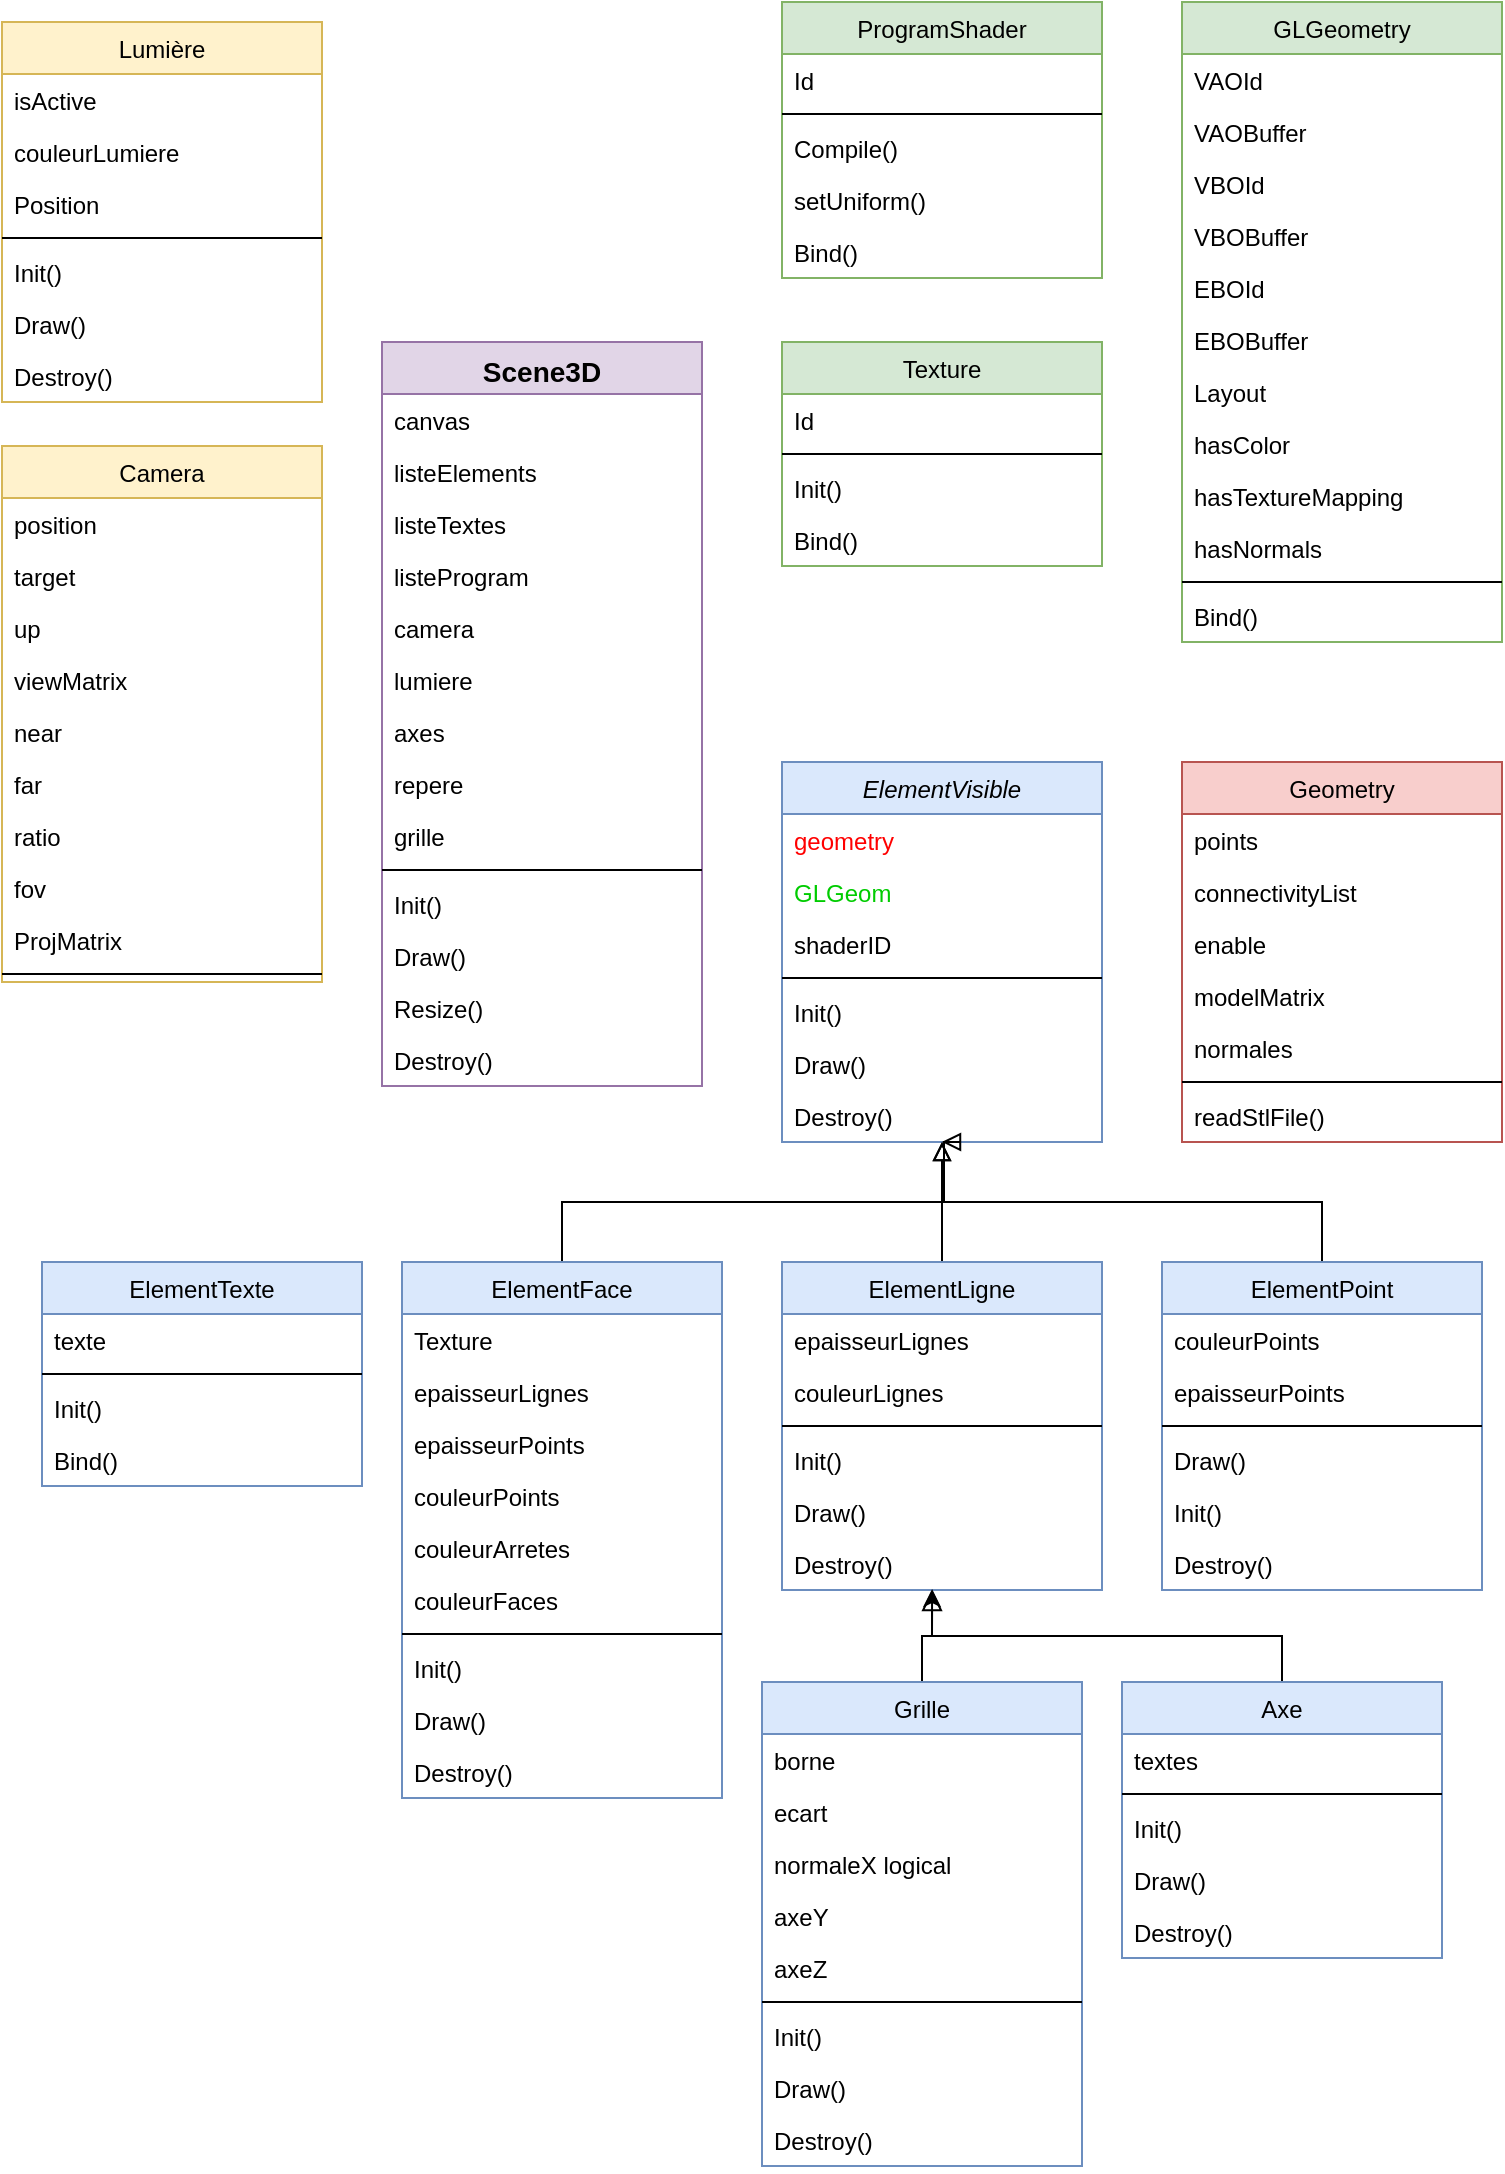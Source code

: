 <mxfile version="21.6.1" type="device">
  <diagram id="C5RBs43oDa-KdzZeNtuy" name="Page-1">
    <mxGraphModel dx="1715" dy="2274" grid="1" gridSize="10" guides="1" tooltips="1" connect="1" arrows="1" fold="1" page="1" pageScale="1" pageWidth="827" pageHeight="1169" math="0" shadow="0">
      <root>
        <mxCell id="WIyWlLk6GJQsqaUBKTNV-0" />
        <mxCell id="WIyWlLk6GJQsqaUBKTNV-1" parent="WIyWlLk6GJQsqaUBKTNV-0" />
        <mxCell id="zkfFHV4jXpPFQw0GAbJ--0" value="Geometry" style="swimlane;fontStyle=0;align=center;verticalAlign=top;childLayout=stackLayout;horizontal=1;startSize=26;horizontalStack=0;resizeParent=1;resizeLast=0;collapsible=1;marginBottom=0;rounded=0;shadow=0;strokeWidth=1;fillColor=#f8cecc;strokeColor=#b85450;" parent="WIyWlLk6GJQsqaUBKTNV-1" vertex="1">
          <mxGeometry x="610" y="-780" width="160" height="190" as="geometry">
            <mxRectangle x="230" y="140" width="160" height="26" as="alternateBounds" />
          </mxGeometry>
        </mxCell>
        <mxCell id="zkfFHV4jXpPFQw0GAbJ--1" value="points" style="text;align=left;verticalAlign=top;spacingLeft=4;spacingRight=4;overflow=hidden;rotatable=0;points=[[0,0.5],[1,0.5]];portConstraint=eastwest;" parent="zkfFHV4jXpPFQw0GAbJ--0" vertex="1">
          <mxGeometry y="26" width="160" height="26" as="geometry" />
        </mxCell>
        <mxCell id="zkfFHV4jXpPFQw0GAbJ--2" value="connectivityList" style="text;align=left;verticalAlign=top;spacingLeft=4;spacingRight=4;overflow=hidden;rotatable=0;points=[[0,0.5],[1,0.5]];portConstraint=eastwest;rounded=0;shadow=0;html=0;" parent="zkfFHV4jXpPFQw0GAbJ--0" vertex="1">
          <mxGeometry y="52" width="160" height="26" as="geometry" />
        </mxCell>
        <mxCell id="dEg0exaGJQQiplqc7_1N-16" value="enable" style="text;align=left;verticalAlign=top;spacingLeft=4;spacingRight=4;overflow=hidden;rotatable=0;points=[[0,0.5],[1,0.5]];portConstraint=eastwest;rounded=0;shadow=0;html=0;" parent="zkfFHV4jXpPFQw0GAbJ--0" vertex="1">
          <mxGeometry y="78" width="160" height="26" as="geometry" />
        </mxCell>
        <mxCell id="dEg0exaGJQQiplqc7_1N-0" value="modelMatrix" style="text;align=left;verticalAlign=top;spacingLeft=4;spacingRight=4;overflow=hidden;rotatable=0;points=[[0,0.5],[1,0.5]];portConstraint=eastwest;rounded=0;shadow=0;html=0;" parent="zkfFHV4jXpPFQw0GAbJ--0" vertex="1">
          <mxGeometry y="104" width="160" height="26" as="geometry" />
        </mxCell>
        <mxCell id="dEg0exaGJQQiplqc7_1N-33" value="normales" style="text;align=left;verticalAlign=top;spacingLeft=4;spacingRight=4;overflow=hidden;rotatable=0;points=[[0,0.5],[1,0.5]];portConstraint=eastwest;rounded=0;shadow=0;html=0;" parent="zkfFHV4jXpPFQw0GAbJ--0" vertex="1">
          <mxGeometry y="130" width="160" height="26" as="geometry" />
        </mxCell>
        <mxCell id="zkfFHV4jXpPFQw0GAbJ--4" value="" style="line;html=1;strokeWidth=1;align=left;verticalAlign=middle;spacingTop=-1;spacingLeft=3;spacingRight=3;rotatable=0;labelPosition=right;points=[];portConstraint=eastwest;" parent="zkfFHV4jXpPFQw0GAbJ--0" vertex="1">
          <mxGeometry y="156" width="160" height="8" as="geometry" />
        </mxCell>
        <mxCell id="dEg0exaGJQQiplqc7_1N-32" value="readStlFile()" style="text;align=left;verticalAlign=top;spacingLeft=4;spacingRight=4;overflow=hidden;rotatable=0;points=[[0,0.5],[1,0.5]];portConstraint=eastwest;rounded=0;shadow=0;html=0;" parent="zkfFHV4jXpPFQw0GAbJ--0" vertex="1">
          <mxGeometry y="164" width="160" height="26" as="geometry" />
        </mxCell>
        <mxCell id="zkfFHV4jXpPFQw0GAbJ--17" value="GLGeometry" style="swimlane;fontStyle=0;align=center;verticalAlign=top;childLayout=stackLayout;horizontal=1;startSize=26;horizontalStack=0;resizeParent=1;resizeLast=0;collapsible=1;marginBottom=0;rounded=0;shadow=0;strokeWidth=1;fillColor=#d5e8d4;strokeColor=#82b366;" parent="WIyWlLk6GJQsqaUBKTNV-1" vertex="1">
          <mxGeometry x="610" y="-1160" width="160" height="320" as="geometry">
            <mxRectangle x="550" y="140" width="160" height="26" as="alternateBounds" />
          </mxGeometry>
        </mxCell>
        <mxCell id="zkfFHV4jXpPFQw0GAbJ--18" value="VAOId" style="text;align=left;verticalAlign=top;spacingLeft=4;spacingRight=4;overflow=hidden;rotatable=0;points=[[0,0.5],[1,0.5]];portConstraint=eastwest;" parent="zkfFHV4jXpPFQw0GAbJ--17" vertex="1">
          <mxGeometry y="26" width="160" height="26" as="geometry" />
        </mxCell>
        <mxCell id="zkfFHV4jXpPFQw0GAbJ--19" value="VAOBuffer" style="text;align=left;verticalAlign=top;spacingLeft=4;spacingRight=4;overflow=hidden;rotatable=0;points=[[0,0.5],[1,0.5]];portConstraint=eastwest;rounded=0;shadow=0;html=0;" parent="zkfFHV4jXpPFQw0GAbJ--17" vertex="1">
          <mxGeometry y="52" width="160" height="26" as="geometry" />
        </mxCell>
        <mxCell id="zkfFHV4jXpPFQw0GAbJ--20" value="VBOId" style="text;align=left;verticalAlign=top;spacingLeft=4;spacingRight=4;overflow=hidden;rotatable=0;points=[[0,0.5],[1,0.5]];portConstraint=eastwest;rounded=0;shadow=0;html=0;" parent="zkfFHV4jXpPFQw0GAbJ--17" vertex="1">
          <mxGeometry y="78" width="160" height="26" as="geometry" />
        </mxCell>
        <mxCell id="zkfFHV4jXpPFQw0GAbJ--21" value="VBOBuffer" style="text;align=left;verticalAlign=top;spacingLeft=4;spacingRight=4;overflow=hidden;rotatable=0;points=[[0,0.5],[1,0.5]];portConstraint=eastwest;rounded=0;shadow=0;html=0;" parent="zkfFHV4jXpPFQw0GAbJ--17" vertex="1">
          <mxGeometry y="104" width="160" height="26" as="geometry" />
        </mxCell>
        <mxCell id="zkfFHV4jXpPFQw0GAbJ--22" value="EBOId" style="text;align=left;verticalAlign=top;spacingLeft=4;spacingRight=4;overflow=hidden;rotatable=0;points=[[0,0.5],[1,0.5]];portConstraint=eastwest;rounded=0;shadow=0;html=0;" parent="zkfFHV4jXpPFQw0GAbJ--17" vertex="1">
          <mxGeometry y="130" width="160" height="26" as="geometry" />
        </mxCell>
        <mxCell id="zkfFHV4jXpPFQw0GAbJ--24" value="EBOBuffer" style="text;align=left;verticalAlign=top;spacingLeft=4;spacingRight=4;overflow=hidden;rotatable=0;points=[[0,0.5],[1,0.5]];portConstraint=eastwest;" parent="zkfFHV4jXpPFQw0GAbJ--17" vertex="1">
          <mxGeometry y="156" width="160" height="26" as="geometry" />
        </mxCell>
        <mxCell id="zkfFHV4jXpPFQw0GAbJ--25" value="Layout" style="text;align=left;verticalAlign=top;spacingLeft=4;spacingRight=4;overflow=hidden;rotatable=0;points=[[0,0.5],[1,0.5]];portConstraint=eastwest;" parent="zkfFHV4jXpPFQw0GAbJ--17" vertex="1">
          <mxGeometry y="182" width="160" height="26" as="geometry" />
        </mxCell>
        <mxCell id="duwLx8y1D6YctD_Wj4Sk-0" value="hasColor" style="text;align=left;verticalAlign=top;spacingLeft=4;spacingRight=4;overflow=hidden;rotatable=0;points=[[0,0.5],[1,0.5]];portConstraint=eastwest;" parent="zkfFHV4jXpPFQw0GAbJ--17" vertex="1">
          <mxGeometry y="208" width="160" height="26" as="geometry" />
        </mxCell>
        <mxCell id="duwLx8y1D6YctD_Wj4Sk-1" value="hasTextureMapping" style="text;align=left;verticalAlign=top;spacingLeft=4;spacingRight=4;overflow=hidden;rotatable=0;points=[[0,0.5],[1,0.5]];portConstraint=eastwest;" parent="zkfFHV4jXpPFQw0GAbJ--17" vertex="1">
          <mxGeometry y="234" width="160" height="26" as="geometry" />
        </mxCell>
        <mxCell id="duwLx8y1D6YctD_Wj4Sk-2" value="hasNormals" style="text;align=left;verticalAlign=top;spacingLeft=4;spacingRight=4;overflow=hidden;rotatable=0;points=[[0,0.5],[1,0.5]];portConstraint=eastwest;" parent="zkfFHV4jXpPFQw0GAbJ--17" vertex="1">
          <mxGeometry y="260" width="160" height="26" as="geometry" />
        </mxCell>
        <mxCell id="zkfFHV4jXpPFQw0GAbJ--23" value="" style="line;html=1;strokeWidth=1;align=left;verticalAlign=middle;spacingTop=-1;spacingLeft=3;spacingRight=3;rotatable=0;labelPosition=right;points=[];portConstraint=eastwest;" parent="zkfFHV4jXpPFQw0GAbJ--17" vertex="1">
          <mxGeometry y="286" width="160" height="8" as="geometry" />
        </mxCell>
        <mxCell id="WBJu4701Htc0vBQhbfCl-131" value="Bind()" style="text;align=left;verticalAlign=top;spacingLeft=4;spacingRight=4;overflow=hidden;rotatable=0;points=[[0,0.5],[1,0.5]];portConstraint=eastwest;rounded=0;shadow=0;html=0;" parent="zkfFHV4jXpPFQw0GAbJ--17" vertex="1">
          <mxGeometry y="294" width="160" height="26" as="geometry" />
        </mxCell>
        <mxCell id="WBJu4701Htc0vBQhbfCl-14" value="Scene3D" style="swimlane;fontStyle=1;align=center;verticalAlign=top;childLayout=stackLayout;horizontal=1;startSize=26;horizontalStack=0;resizeParent=1;resizeLast=0;collapsible=1;marginBottom=0;rounded=0;shadow=0;strokeWidth=1;fillColor=#e1d5e7;strokeColor=#9673a6;fontSize=14;" parent="WIyWlLk6GJQsqaUBKTNV-1" vertex="1">
          <mxGeometry x="210" y="-990" width="160" height="372" as="geometry">
            <mxRectangle x="230" y="140" width="160" height="26" as="alternateBounds" />
          </mxGeometry>
        </mxCell>
        <mxCell id="WBJu4701Htc0vBQhbfCl-15" value="canvas" style="text;align=left;verticalAlign=top;spacingLeft=4;spacingRight=4;overflow=hidden;rotatable=0;points=[[0,0.5],[1,0.5]];portConstraint=eastwest;" parent="WBJu4701Htc0vBQhbfCl-14" vertex="1">
          <mxGeometry y="26" width="160" height="26" as="geometry" />
        </mxCell>
        <mxCell id="WBJu4701Htc0vBQhbfCl-16" value="listeElements" style="text;align=left;verticalAlign=top;spacingLeft=4;spacingRight=4;overflow=hidden;rotatable=0;points=[[0,0.5],[1,0.5]];portConstraint=eastwest;rounded=0;shadow=0;html=0;" parent="WBJu4701Htc0vBQhbfCl-14" vertex="1">
          <mxGeometry y="52" width="160" height="26" as="geometry" />
        </mxCell>
        <mxCell id="duwLx8y1D6YctD_Wj4Sk-27" value="listeTextes" style="text;align=left;verticalAlign=top;spacingLeft=4;spacingRight=4;overflow=hidden;rotatable=0;points=[[0,0.5],[1,0.5]];portConstraint=eastwest;rounded=0;shadow=0;html=0;" parent="WBJu4701Htc0vBQhbfCl-14" vertex="1">
          <mxGeometry y="78" width="160" height="26" as="geometry" />
        </mxCell>
        <mxCell id="WBJu4701Htc0vBQhbfCl-118" value="listeProgram" style="text;align=left;verticalAlign=top;spacingLeft=4;spacingRight=4;overflow=hidden;rotatable=0;points=[[0,0.5],[1,0.5]];portConstraint=eastwest;rounded=0;shadow=0;html=0;" parent="WBJu4701Htc0vBQhbfCl-14" vertex="1">
          <mxGeometry y="104" width="160" height="26" as="geometry" />
        </mxCell>
        <mxCell id="WBJu4701Htc0vBQhbfCl-113" value="camera" style="text;align=left;verticalAlign=top;spacingLeft=4;spacingRight=4;overflow=hidden;rotatable=0;points=[[0,0.5],[1,0.5]];portConstraint=eastwest;rounded=0;shadow=0;html=0;" parent="WBJu4701Htc0vBQhbfCl-14" vertex="1">
          <mxGeometry y="130" width="160" height="26" as="geometry" />
        </mxCell>
        <mxCell id="WBJu4701Htc0vBQhbfCl-112" value="lumiere" style="text;align=left;verticalAlign=top;spacingLeft=4;spacingRight=4;overflow=hidden;rotatable=0;points=[[0,0.5],[1,0.5]];portConstraint=eastwest;rounded=0;shadow=0;html=0;" parent="WBJu4701Htc0vBQhbfCl-14" vertex="1">
          <mxGeometry y="156" width="160" height="26" as="geometry" />
        </mxCell>
        <mxCell id="WBJu4701Htc0vBQhbfCl-114" value="axes" style="text;align=left;verticalAlign=top;spacingLeft=4;spacingRight=4;overflow=hidden;rotatable=0;points=[[0,0.5],[1,0.5]];portConstraint=eastwest;rounded=0;shadow=0;html=0;" parent="WBJu4701Htc0vBQhbfCl-14" vertex="1">
          <mxGeometry y="182" width="160" height="26" as="geometry" />
        </mxCell>
        <mxCell id="WBJu4701Htc0vBQhbfCl-115" value="repere" style="text;align=left;verticalAlign=top;spacingLeft=4;spacingRight=4;overflow=hidden;rotatable=0;points=[[0,0.5],[1,0.5]];portConstraint=eastwest;rounded=0;shadow=0;html=0;" parent="WBJu4701Htc0vBQhbfCl-14" vertex="1">
          <mxGeometry y="208" width="160" height="26" as="geometry" />
        </mxCell>
        <mxCell id="WBJu4701Htc0vBQhbfCl-116" value="grille" style="text;align=left;verticalAlign=top;spacingLeft=4;spacingRight=4;overflow=hidden;rotatable=0;points=[[0,0.5],[1,0.5]];portConstraint=eastwest;rounded=0;shadow=0;html=0;" parent="WBJu4701Htc0vBQhbfCl-14" vertex="1">
          <mxGeometry y="234" width="160" height="26" as="geometry" />
        </mxCell>
        <mxCell id="duwLx8y1D6YctD_Wj4Sk-28" value="" style="line;html=1;strokeWidth=1;align=left;verticalAlign=middle;spacingTop=-1;spacingLeft=3;spacingRight=3;rotatable=0;labelPosition=right;points=[];portConstraint=eastwest;" parent="WBJu4701Htc0vBQhbfCl-14" vertex="1">
          <mxGeometry y="260" width="160" height="8" as="geometry" />
        </mxCell>
        <mxCell id="duwLx8y1D6YctD_Wj4Sk-29" value="Init()" style="text;align=left;verticalAlign=top;spacingLeft=4;spacingRight=4;overflow=hidden;rotatable=0;points=[[0,0.5],[1,0.5]];portConstraint=eastwest;rounded=0;shadow=0;html=0;" parent="WBJu4701Htc0vBQhbfCl-14" vertex="1">
          <mxGeometry y="268" width="160" height="26" as="geometry" />
        </mxCell>
        <mxCell id="duwLx8y1D6YctD_Wj4Sk-30" value="Draw()" style="text;align=left;verticalAlign=top;spacingLeft=4;spacingRight=4;overflow=hidden;rotatable=0;points=[[0,0.5],[1,0.5]];portConstraint=eastwest;rounded=0;shadow=0;html=0;" parent="WBJu4701Htc0vBQhbfCl-14" vertex="1">
          <mxGeometry y="294" width="160" height="26" as="geometry" />
        </mxCell>
        <mxCell id="hJFqPVswEt3TXw5oEw_Q-12" value="Resize()" style="text;align=left;verticalAlign=top;spacingLeft=4;spacingRight=4;overflow=hidden;rotatable=0;points=[[0,0.5],[1,0.5]];portConstraint=eastwest;rounded=0;shadow=0;html=0;" parent="WBJu4701Htc0vBQhbfCl-14" vertex="1">
          <mxGeometry y="320" width="160" height="26" as="geometry" />
        </mxCell>
        <mxCell id="duwLx8y1D6YctD_Wj4Sk-31" value="Destroy()" style="text;align=left;verticalAlign=top;spacingLeft=4;spacingRight=4;overflow=hidden;rotatable=0;points=[[0,0.5],[1,0.5]];portConstraint=eastwest;rounded=0;shadow=0;html=0;" parent="WBJu4701Htc0vBQhbfCl-14" vertex="1">
          <mxGeometry y="346" width="160" height="26" as="geometry" />
        </mxCell>
        <mxCell id="WBJu4701Htc0vBQhbfCl-32" value="ElementVisible" style="swimlane;fontStyle=2;align=center;verticalAlign=top;childLayout=stackLayout;horizontal=1;startSize=26;horizontalStack=0;resizeParent=1;resizeLast=0;collapsible=1;marginBottom=0;rounded=0;shadow=0;strokeWidth=1;fillColor=#dae8fc;strokeColor=#6c8ebf;" parent="WIyWlLk6GJQsqaUBKTNV-1" vertex="1">
          <mxGeometry x="410" y="-780" width="160" height="190" as="geometry">
            <mxRectangle x="550" y="140" width="160" height="26" as="alternateBounds" />
          </mxGeometry>
        </mxCell>
        <mxCell id="dEg0exaGJQQiplqc7_1N-15" value="geometry" style="text;align=left;verticalAlign=top;spacingLeft=4;spacingRight=4;overflow=hidden;rotatable=0;points=[[0,0.5],[1,0.5]];portConstraint=eastwest;rounded=0;shadow=0;html=0;fontColor=#FF0000;" parent="WBJu4701Htc0vBQhbfCl-32" vertex="1">
          <mxGeometry y="26" width="160" height="26" as="geometry" />
        </mxCell>
        <mxCell id="WBJu4701Htc0vBQhbfCl-18" value="GLGeom" style="text;align=left;verticalAlign=top;spacingLeft=4;spacingRight=4;overflow=hidden;rotatable=0;points=[[0,0.5],[1,0.5]];portConstraint=eastwest;rounded=0;shadow=0;html=0;fontColor=#00CC00;" parent="WBJu4701Htc0vBQhbfCl-32" vertex="1">
          <mxGeometry y="52" width="160" height="26" as="geometry" />
        </mxCell>
        <mxCell id="WBJu4701Htc0vBQhbfCl-25" value="shaderID" style="text;align=left;verticalAlign=top;spacingLeft=4;spacingRight=4;overflow=hidden;rotatable=0;points=[[0,0.5],[1,0.5]];portConstraint=eastwest;rounded=0;shadow=0;html=0;" parent="WBJu4701Htc0vBQhbfCl-32" vertex="1">
          <mxGeometry y="78" width="160" height="26" as="geometry" />
        </mxCell>
        <mxCell id="WBJu4701Htc0vBQhbfCl-33" value="" style="line;html=1;strokeWidth=1;align=left;verticalAlign=middle;spacingTop=-1;spacingLeft=3;spacingRight=3;rotatable=0;labelPosition=right;points=[];portConstraint=eastwest;" parent="WBJu4701Htc0vBQhbfCl-32" vertex="1">
          <mxGeometry y="104" width="160" height="8" as="geometry" />
        </mxCell>
        <mxCell id="WBJu4701Htc0vBQhbfCl-37" value="Init()" style="text;align=left;verticalAlign=top;spacingLeft=4;spacingRight=4;overflow=hidden;rotatable=0;points=[[0,0.5],[1,0.5]];portConstraint=eastwest;rounded=0;shadow=0;html=0;" parent="WBJu4701Htc0vBQhbfCl-32" vertex="1">
          <mxGeometry y="112" width="160" height="26" as="geometry" />
        </mxCell>
        <mxCell id="WBJu4701Htc0vBQhbfCl-36" value="Draw()" style="text;align=left;verticalAlign=top;spacingLeft=4;spacingRight=4;overflow=hidden;rotatable=0;points=[[0,0.5],[1,0.5]];portConstraint=eastwest;rounded=0;shadow=0;html=0;" parent="WBJu4701Htc0vBQhbfCl-32" vertex="1">
          <mxGeometry y="138" width="160" height="26" as="geometry" />
        </mxCell>
        <mxCell id="WBJu4701Htc0vBQhbfCl-35" value="Destroy()" style="text;align=left;verticalAlign=top;spacingLeft=4;spacingRight=4;overflow=hidden;rotatable=0;points=[[0,0.5],[1,0.5]];portConstraint=eastwest;rounded=0;shadow=0;html=0;" parent="WBJu4701Htc0vBQhbfCl-32" vertex="1">
          <mxGeometry y="164" width="160" height="26" as="geometry" />
        </mxCell>
        <mxCell id="WBJu4701Htc0vBQhbfCl-38" value="Lumière" style="swimlane;fontStyle=0;align=center;verticalAlign=top;childLayout=stackLayout;horizontal=1;startSize=26;horizontalStack=0;resizeParent=1;resizeLast=0;collapsible=1;marginBottom=0;rounded=0;shadow=0;strokeWidth=1;fillColor=#fff2cc;strokeColor=#d6b656;" parent="WIyWlLk6GJQsqaUBKTNV-1" vertex="1">
          <mxGeometry x="20" y="-1150" width="160" height="190" as="geometry">
            <mxRectangle x="550" y="140" width="160" height="26" as="alternateBounds" />
          </mxGeometry>
        </mxCell>
        <mxCell id="hJFqPVswEt3TXw5oEw_Q-15" value="isActive" style="text;align=left;verticalAlign=top;spacingLeft=4;spacingRight=4;overflow=hidden;rotatable=0;points=[[0,0.5],[1,0.5]];portConstraint=eastwest;rounded=0;shadow=0;html=0;" parent="WBJu4701Htc0vBQhbfCl-38" vertex="1">
          <mxGeometry y="26" width="160" height="26" as="geometry" />
        </mxCell>
        <mxCell id="WBJu4701Htc0vBQhbfCl-39" value="couleurLumiere" style="text;align=left;verticalAlign=top;spacingLeft=4;spacingRight=4;overflow=hidden;rotatable=0;points=[[0,0.5],[1,0.5]];portConstraint=eastwest;rounded=0;shadow=0;html=0;" parent="WBJu4701Htc0vBQhbfCl-38" vertex="1">
          <mxGeometry y="52" width="160" height="26" as="geometry" />
        </mxCell>
        <mxCell id="duwLx8y1D6YctD_Wj4Sk-15" value="Position" style="text;align=left;verticalAlign=top;spacingLeft=4;spacingRight=4;overflow=hidden;rotatable=0;points=[[0,0.5],[1,0.5]];portConstraint=eastwest;rounded=0;shadow=0;html=0;" parent="WBJu4701Htc0vBQhbfCl-38" vertex="1">
          <mxGeometry y="78" width="160" height="26" as="geometry" />
        </mxCell>
        <mxCell id="WBJu4701Htc0vBQhbfCl-49" value="" style="line;html=1;strokeWidth=1;align=left;verticalAlign=middle;spacingTop=-1;spacingLeft=3;spacingRight=3;rotatable=0;labelPosition=right;points=[];portConstraint=eastwest;" parent="WBJu4701Htc0vBQhbfCl-38" vertex="1">
          <mxGeometry y="104" width="160" height="8" as="geometry" />
        </mxCell>
        <mxCell id="WBJu4701Htc0vBQhbfCl-50" value="Init()" style="text;align=left;verticalAlign=top;spacingLeft=4;spacingRight=4;overflow=hidden;rotatable=0;points=[[0,0.5],[1,0.5]];portConstraint=eastwest;rounded=0;shadow=0;html=0;" parent="WBJu4701Htc0vBQhbfCl-38" vertex="1">
          <mxGeometry y="112" width="160" height="26" as="geometry" />
        </mxCell>
        <mxCell id="WBJu4701Htc0vBQhbfCl-51" value="Draw()" style="text;align=left;verticalAlign=top;spacingLeft=4;spacingRight=4;overflow=hidden;rotatable=0;points=[[0,0.5],[1,0.5]];portConstraint=eastwest;rounded=0;shadow=0;html=0;" parent="WBJu4701Htc0vBQhbfCl-38" vertex="1">
          <mxGeometry y="138" width="160" height="26" as="geometry" />
        </mxCell>
        <mxCell id="WBJu4701Htc0vBQhbfCl-52" value="Destroy()" style="text;align=left;verticalAlign=top;spacingLeft=4;spacingRight=4;overflow=hidden;rotatable=0;points=[[0,0.5],[1,0.5]];portConstraint=eastwest;rounded=0;shadow=0;html=0;" parent="WBJu4701Htc0vBQhbfCl-38" vertex="1">
          <mxGeometry y="164" width="160" height="26" as="geometry" />
        </mxCell>
        <mxCell id="duwLx8y1D6YctD_Wj4Sk-33" style="edgeStyle=orthogonalEdgeStyle;rounded=0;orthogonalLoop=1;jettySize=auto;html=1;entryX=0.469;entryY=1;entryDx=0;entryDy=0;entryPerimeter=0;endArrow=block;endFill=0;endSize=8;" parent="WIyWlLk6GJQsqaUBKTNV-1" source="WBJu4701Htc0vBQhbfCl-68" target="duwLx8y1D6YctD_Wj4Sk-10" edge="1">
          <mxGeometry relative="1" as="geometry">
            <mxPoint x="490" y="-350" as="targetPoint" />
          </mxGeometry>
        </mxCell>
        <mxCell id="WBJu4701Htc0vBQhbfCl-68" value="Grille" style="swimlane;fontStyle=0;align=center;verticalAlign=top;childLayout=stackLayout;horizontal=1;startSize=26;horizontalStack=0;resizeParent=1;resizeLast=0;collapsible=1;marginBottom=0;rounded=0;shadow=0;strokeWidth=1;fillColor=#dae8fc;strokeColor=#6c8ebf;" parent="WIyWlLk6GJQsqaUBKTNV-1" vertex="1">
          <mxGeometry x="400" y="-320" width="160" height="242" as="geometry">
            <mxRectangle x="550" y="140" width="160" height="26" as="alternateBounds" />
          </mxGeometry>
        </mxCell>
        <mxCell id="WBJu4701Htc0vBQhbfCl-82" value="borne" style="text;align=left;verticalAlign=top;spacingLeft=4;spacingRight=4;overflow=hidden;rotatable=0;points=[[0,0.5],[1,0.5]];portConstraint=eastwest;rounded=0;shadow=0;html=0;" parent="WBJu4701Htc0vBQhbfCl-68" vertex="1">
          <mxGeometry y="26" width="160" height="26" as="geometry" />
        </mxCell>
        <mxCell id="WBJu4701Htc0vBQhbfCl-83" value="ecart" style="text;align=left;verticalAlign=top;spacingLeft=4;spacingRight=4;overflow=hidden;rotatable=0;points=[[0,0.5],[1,0.5]];portConstraint=eastwest;rounded=0;shadow=0;html=0;" parent="WBJu4701Htc0vBQhbfCl-68" vertex="1">
          <mxGeometry y="52" width="160" height="26" as="geometry" />
        </mxCell>
        <mxCell id="WBJu4701Htc0vBQhbfCl-85" value="normaleX logical" style="text;align=left;verticalAlign=top;spacingLeft=4;spacingRight=4;overflow=hidden;rotatable=0;points=[[0,0.5],[1,0.5]];portConstraint=eastwest;rounded=0;shadow=0;html=0;" parent="WBJu4701Htc0vBQhbfCl-68" vertex="1">
          <mxGeometry y="78" width="160" height="26" as="geometry" />
        </mxCell>
        <mxCell id="WBJu4701Htc0vBQhbfCl-86" value="axeY" style="text;align=left;verticalAlign=top;spacingLeft=4;spacingRight=4;overflow=hidden;rotatable=0;points=[[0,0.5],[1,0.5]];portConstraint=eastwest;rounded=0;shadow=0;html=0;" parent="WBJu4701Htc0vBQhbfCl-68" vertex="1">
          <mxGeometry y="104" width="160" height="26" as="geometry" />
        </mxCell>
        <mxCell id="WBJu4701Htc0vBQhbfCl-84" value="axeZ" style="text;align=left;verticalAlign=top;spacingLeft=4;spacingRight=4;overflow=hidden;rotatable=0;points=[[0,0.5],[1,0.5]];portConstraint=eastwest;rounded=0;shadow=0;html=0;" parent="WBJu4701Htc0vBQhbfCl-68" vertex="1">
          <mxGeometry y="130" width="160" height="26" as="geometry" />
        </mxCell>
        <mxCell id="WBJu4701Htc0vBQhbfCl-78" value="" style="line;html=1;strokeWidth=1;align=left;verticalAlign=middle;spacingTop=-1;spacingLeft=3;spacingRight=3;rotatable=0;labelPosition=right;points=[];portConstraint=eastwest;" parent="WBJu4701Htc0vBQhbfCl-68" vertex="1">
          <mxGeometry y="156" width="160" height="8" as="geometry" />
        </mxCell>
        <mxCell id="WBJu4701Htc0vBQhbfCl-79" value="Init()" style="text;align=left;verticalAlign=top;spacingLeft=4;spacingRight=4;overflow=hidden;rotatable=0;points=[[0,0.5],[1,0.5]];portConstraint=eastwest;rounded=0;shadow=0;html=0;" parent="WBJu4701Htc0vBQhbfCl-68" vertex="1">
          <mxGeometry y="164" width="160" height="26" as="geometry" />
        </mxCell>
        <mxCell id="WBJu4701Htc0vBQhbfCl-80" value="Draw()" style="text;align=left;verticalAlign=top;spacingLeft=4;spacingRight=4;overflow=hidden;rotatable=0;points=[[0,0.5],[1,0.5]];portConstraint=eastwest;rounded=0;shadow=0;html=0;" parent="WBJu4701Htc0vBQhbfCl-68" vertex="1">
          <mxGeometry y="190" width="160" height="26" as="geometry" />
        </mxCell>
        <mxCell id="WBJu4701Htc0vBQhbfCl-81" value="Destroy()" style="text;align=left;verticalAlign=top;spacingLeft=4;spacingRight=4;overflow=hidden;rotatable=0;points=[[0,0.5],[1,0.5]];portConstraint=eastwest;rounded=0;shadow=0;html=0;" parent="WBJu4701Htc0vBQhbfCl-68" vertex="1">
          <mxGeometry y="216" width="160" height="26" as="geometry" />
        </mxCell>
        <mxCell id="WBJu4701Htc0vBQhbfCl-101" value="Camera" style="swimlane;fontStyle=0;align=center;verticalAlign=top;childLayout=stackLayout;horizontal=1;startSize=26;horizontalStack=0;resizeParent=1;resizeLast=0;collapsible=1;marginBottom=0;rounded=0;shadow=0;strokeWidth=1;fillColor=#fff2cc;strokeColor=#d6b656;" parent="WIyWlLk6GJQsqaUBKTNV-1" vertex="1">
          <mxGeometry x="20" y="-938" width="160" height="268" as="geometry">
            <mxRectangle x="230" y="140" width="160" height="26" as="alternateBounds" />
          </mxGeometry>
        </mxCell>
        <mxCell id="WBJu4701Htc0vBQhbfCl-102" value="position" style="text;align=left;verticalAlign=top;spacingLeft=4;spacingRight=4;overflow=hidden;rotatable=0;points=[[0,0.5],[1,0.5]];portConstraint=eastwest;" parent="WBJu4701Htc0vBQhbfCl-101" vertex="1">
          <mxGeometry y="26" width="160" height="26" as="geometry" />
        </mxCell>
        <mxCell id="WBJu4701Htc0vBQhbfCl-103" value="target" style="text;align=left;verticalAlign=top;spacingLeft=4;spacingRight=4;overflow=hidden;rotatable=0;points=[[0,0.5],[1,0.5]];portConstraint=eastwest;rounded=0;shadow=0;html=0;" parent="WBJu4701Htc0vBQhbfCl-101" vertex="1">
          <mxGeometry y="52" width="160" height="26" as="geometry" />
        </mxCell>
        <mxCell id="WBJu4701Htc0vBQhbfCl-105" value="up&#xa;" style="text;align=left;verticalAlign=top;spacingLeft=4;spacingRight=4;overflow=hidden;rotatable=0;points=[[0,0.5],[1,0.5]];portConstraint=eastwest;rounded=0;shadow=0;html=0;" parent="WBJu4701Htc0vBQhbfCl-101" vertex="1">
          <mxGeometry y="78" width="160" height="26" as="geometry" />
        </mxCell>
        <mxCell id="WBJu4701Htc0vBQhbfCl-106" value="viewMatrix" style="text;align=left;verticalAlign=top;spacingLeft=4;spacingRight=4;overflow=hidden;rotatable=0;points=[[0,0.5],[1,0.5]];portConstraint=eastwest;rounded=0;shadow=0;html=0;" parent="WBJu4701Htc0vBQhbfCl-101" vertex="1">
          <mxGeometry y="104" width="160" height="26" as="geometry" />
        </mxCell>
        <mxCell id="WBJu4701Htc0vBQhbfCl-108" value="near" style="text;align=left;verticalAlign=top;spacingLeft=4;spacingRight=4;overflow=hidden;rotatable=0;points=[[0,0.5],[1,0.5]];portConstraint=eastwest;rounded=0;shadow=0;html=0;" parent="WBJu4701Htc0vBQhbfCl-101" vertex="1">
          <mxGeometry y="130" width="160" height="26" as="geometry" />
        </mxCell>
        <mxCell id="WBJu4701Htc0vBQhbfCl-109" value="far" style="text;align=left;verticalAlign=top;spacingLeft=4;spacingRight=4;overflow=hidden;rotatable=0;points=[[0,0.5],[1,0.5]];portConstraint=eastwest;rounded=0;shadow=0;html=0;" parent="WBJu4701Htc0vBQhbfCl-101" vertex="1">
          <mxGeometry y="156" width="160" height="26" as="geometry" />
        </mxCell>
        <mxCell id="WBJu4701Htc0vBQhbfCl-110" value="ratio" style="text;align=left;verticalAlign=top;spacingLeft=4;spacingRight=4;overflow=hidden;rotatable=0;points=[[0,0.5],[1,0.5]];portConstraint=eastwest;rounded=0;shadow=0;html=0;" parent="WBJu4701Htc0vBQhbfCl-101" vertex="1">
          <mxGeometry y="182" width="160" height="26" as="geometry" />
        </mxCell>
        <mxCell id="WBJu4701Htc0vBQhbfCl-111" value="fov" style="text;align=left;verticalAlign=top;spacingLeft=4;spacingRight=4;overflow=hidden;rotatable=0;points=[[0,0.5],[1,0.5]];portConstraint=eastwest;rounded=0;shadow=0;html=0;" parent="WBJu4701Htc0vBQhbfCl-101" vertex="1">
          <mxGeometry y="208" width="160" height="26" as="geometry" />
        </mxCell>
        <mxCell id="WBJu4701Htc0vBQhbfCl-107" value="ProjMatrix" style="text;align=left;verticalAlign=top;spacingLeft=4;spacingRight=4;overflow=hidden;rotatable=0;points=[[0,0.5],[1,0.5]];portConstraint=eastwest;rounded=0;shadow=0;html=0;" parent="WBJu4701Htc0vBQhbfCl-101" vertex="1">
          <mxGeometry y="234" width="160" height="26" as="geometry" />
        </mxCell>
        <mxCell id="WBJu4701Htc0vBQhbfCl-104" value="" style="line;html=1;strokeWidth=1;align=left;verticalAlign=middle;spacingTop=-1;spacingLeft=3;spacingRight=3;rotatable=0;labelPosition=right;points=[];portConstraint=eastwest;" parent="WBJu4701Htc0vBQhbfCl-101" vertex="1">
          <mxGeometry y="260" width="160" height="8" as="geometry" />
        </mxCell>
        <mxCell id="WBJu4701Htc0vBQhbfCl-119" value="ProgramShader" style="swimlane;fontStyle=0;align=center;verticalAlign=top;childLayout=stackLayout;horizontal=1;startSize=26;horizontalStack=0;resizeParent=1;resizeLast=0;collapsible=1;marginBottom=0;rounded=0;shadow=0;strokeWidth=1;fillColor=#d5e8d4;strokeColor=#82b366;" parent="WIyWlLk6GJQsqaUBKTNV-1" vertex="1">
          <mxGeometry x="410" y="-1160" width="160" height="138" as="geometry">
            <mxRectangle x="230" y="140" width="160" height="26" as="alternateBounds" />
          </mxGeometry>
        </mxCell>
        <mxCell id="WBJu4701Htc0vBQhbfCl-120" value="Id" style="text;align=left;verticalAlign=top;spacingLeft=4;spacingRight=4;overflow=hidden;rotatable=0;points=[[0,0.5],[1,0.5]];portConstraint=eastwest;" parent="WBJu4701Htc0vBQhbfCl-119" vertex="1">
          <mxGeometry y="26" width="160" height="26" as="geometry" />
        </mxCell>
        <mxCell id="WBJu4701Htc0vBQhbfCl-122" value="" style="line;html=1;strokeWidth=1;align=left;verticalAlign=middle;spacingTop=-1;spacingLeft=3;spacingRight=3;rotatable=0;labelPosition=right;points=[];portConstraint=eastwest;" parent="WBJu4701Htc0vBQhbfCl-119" vertex="1">
          <mxGeometry y="52" width="160" height="8" as="geometry" />
        </mxCell>
        <mxCell id="WBJu4701Htc0vBQhbfCl-127" value="Compile()" style="text;align=left;verticalAlign=top;spacingLeft=4;spacingRight=4;overflow=hidden;rotatable=0;points=[[0,0.5],[1,0.5]];portConstraint=eastwest;rounded=0;shadow=0;html=0;" parent="WBJu4701Htc0vBQhbfCl-119" vertex="1">
          <mxGeometry y="60" width="160" height="26" as="geometry" />
        </mxCell>
        <mxCell id="WBJu4701Htc0vBQhbfCl-121" value="setUniform()" style="text;align=left;verticalAlign=top;spacingLeft=4;spacingRight=4;overflow=hidden;rotatable=0;points=[[0,0.5],[1,0.5]];portConstraint=eastwest;rounded=0;shadow=0;html=0;" parent="WBJu4701Htc0vBQhbfCl-119" vertex="1">
          <mxGeometry y="86" width="160" height="26" as="geometry" />
        </mxCell>
        <mxCell id="WBJu4701Htc0vBQhbfCl-128" value="Bind()" style="text;align=left;verticalAlign=top;spacingLeft=4;spacingRight=4;overflow=hidden;rotatable=0;points=[[0,0.5],[1,0.5]];portConstraint=eastwest;rounded=0;shadow=0;html=0;" parent="WBJu4701Htc0vBQhbfCl-119" vertex="1">
          <mxGeometry y="112" width="160" height="26" as="geometry" />
        </mxCell>
        <mxCell id="WBJu4701Htc0vBQhbfCl-123" value="Texture" style="swimlane;fontStyle=0;align=center;verticalAlign=top;childLayout=stackLayout;horizontal=1;startSize=26;horizontalStack=0;resizeParent=1;resizeLast=0;collapsible=1;marginBottom=0;rounded=0;shadow=0;strokeWidth=1;fillColor=#d5e8d4;strokeColor=#82b366;" parent="WIyWlLk6GJQsqaUBKTNV-1" vertex="1">
          <mxGeometry x="410" y="-990" width="160" height="112" as="geometry">
            <mxRectangle x="230" y="140" width="160" height="26" as="alternateBounds" />
          </mxGeometry>
        </mxCell>
        <mxCell id="WBJu4701Htc0vBQhbfCl-124" value="Id" style="text;align=left;verticalAlign=top;spacingLeft=4;spacingRight=4;overflow=hidden;rotatable=0;points=[[0,0.5],[1,0.5]];portConstraint=eastwest;" parent="WBJu4701Htc0vBQhbfCl-123" vertex="1">
          <mxGeometry y="26" width="160" height="26" as="geometry" />
        </mxCell>
        <mxCell id="WBJu4701Htc0vBQhbfCl-126" value="" style="line;html=1;strokeWidth=1;align=left;verticalAlign=middle;spacingTop=-1;spacingLeft=3;spacingRight=3;rotatable=0;labelPosition=right;points=[];portConstraint=eastwest;" parent="WBJu4701Htc0vBQhbfCl-123" vertex="1">
          <mxGeometry y="52" width="160" height="8" as="geometry" />
        </mxCell>
        <mxCell id="WBJu4701Htc0vBQhbfCl-129" value="Init()" style="text;align=left;verticalAlign=top;spacingLeft=4;spacingRight=4;overflow=hidden;rotatable=0;points=[[0,0.5],[1,0.5]];portConstraint=eastwest;rounded=0;shadow=0;html=0;" parent="WBJu4701Htc0vBQhbfCl-123" vertex="1">
          <mxGeometry y="60" width="160" height="26" as="geometry" />
        </mxCell>
        <mxCell id="WBJu4701Htc0vBQhbfCl-130" value="Bind()" style="text;align=left;verticalAlign=top;spacingLeft=4;spacingRight=4;overflow=hidden;rotatable=0;points=[[0,0.5],[1,0.5]];portConstraint=eastwest;rounded=0;shadow=0;html=0;" parent="WBJu4701Htc0vBQhbfCl-123" vertex="1">
          <mxGeometry y="86" width="160" height="26" as="geometry" />
        </mxCell>
        <mxCell id="duwLx8y1D6YctD_Wj4Sk-16" style="edgeStyle=orthogonalEdgeStyle;rounded=0;orthogonalLoop=1;jettySize=auto;html=1;entryX=0.5;entryY=1;entryDx=0;entryDy=0;endArrow=block;endFill=0;endSize=7;" parent="WIyWlLk6GJQsqaUBKTNV-1" source="dEg0exaGJQQiplqc7_1N-70" target="WBJu4701Htc0vBQhbfCl-32" edge="1">
          <mxGeometry relative="1" as="geometry">
            <Array as="points">
              <mxPoint x="300" y="-560" />
              <mxPoint x="490" y="-560" />
            </Array>
          </mxGeometry>
        </mxCell>
        <mxCell id="dEg0exaGJQQiplqc7_1N-70" value="ElementFace" style="swimlane;fontStyle=0;align=center;verticalAlign=top;childLayout=stackLayout;horizontal=1;startSize=26;horizontalStack=0;resizeParent=1;resizeLast=0;collapsible=1;marginBottom=0;rounded=0;shadow=0;strokeWidth=1;fillColor=#dae8fc;strokeColor=#6c8ebf;" parent="WIyWlLk6GJQsqaUBKTNV-1" vertex="1">
          <mxGeometry x="220" y="-530" width="160" height="268" as="geometry">
            <mxRectangle x="550" y="140" width="160" height="26" as="alternateBounds" />
          </mxGeometry>
        </mxCell>
        <mxCell id="WBJu4701Htc0vBQhbfCl-26" value="Texture" style="text;align=left;verticalAlign=top;spacingLeft=4;spacingRight=4;overflow=hidden;rotatable=0;points=[[0,0.5],[1,0.5]];portConstraint=eastwest;rounded=0;shadow=0;html=0;" parent="dEg0exaGJQQiplqc7_1N-70" vertex="1">
          <mxGeometry y="26" width="160" height="26" as="geometry" />
        </mxCell>
        <mxCell id="WBJu4701Htc0vBQhbfCl-23" value="epaisseurLignes" style="text;align=left;verticalAlign=top;spacingLeft=4;spacingRight=4;overflow=hidden;rotatable=0;points=[[0,0.5],[1,0.5]];portConstraint=eastwest;rounded=0;shadow=0;html=0;" parent="dEg0exaGJQQiplqc7_1N-70" vertex="1">
          <mxGeometry y="52" width="160" height="26" as="geometry" />
        </mxCell>
        <mxCell id="WBJu4701Htc0vBQhbfCl-22" value="epaisseurPoints" style="text;align=left;verticalAlign=top;spacingLeft=4;spacingRight=4;overflow=hidden;rotatable=0;points=[[0,0.5],[1,0.5]];portConstraint=eastwest;rounded=0;shadow=0;html=0;" parent="dEg0exaGJQQiplqc7_1N-70" vertex="1">
          <mxGeometry y="78" width="160" height="26" as="geometry" />
        </mxCell>
        <mxCell id="WBJu4701Htc0vBQhbfCl-21" value="couleurPoints" style="text;align=left;verticalAlign=top;spacingLeft=4;spacingRight=4;overflow=hidden;rotatable=0;points=[[0,0.5],[1,0.5]];portConstraint=eastwest;rounded=0;shadow=0;html=0;" parent="dEg0exaGJQQiplqc7_1N-70" vertex="1">
          <mxGeometry y="104" width="160" height="26" as="geometry" />
        </mxCell>
        <mxCell id="WBJu4701Htc0vBQhbfCl-20" value="couleurArretes" style="text;align=left;verticalAlign=top;spacingLeft=4;spacingRight=4;overflow=hidden;rotatable=0;points=[[0,0.5],[1,0.5]];portConstraint=eastwest;rounded=0;shadow=0;html=0;" parent="dEg0exaGJQQiplqc7_1N-70" vertex="1">
          <mxGeometry y="130" width="160" height="26" as="geometry" />
        </mxCell>
        <mxCell id="WBJu4701Htc0vBQhbfCl-19" value="couleurFaces" style="text;align=left;verticalAlign=top;spacingLeft=4;spacingRight=4;overflow=hidden;rotatable=0;points=[[0,0.5],[1,0.5]];portConstraint=eastwest;rounded=0;shadow=0;html=0;" parent="dEg0exaGJQQiplqc7_1N-70" vertex="1">
          <mxGeometry y="156" width="160" height="26" as="geometry" />
        </mxCell>
        <mxCell id="WBJu4701Htc0vBQhbfCl-12" value="" style="line;html=1;strokeWidth=1;align=left;verticalAlign=middle;spacingTop=-1;spacingLeft=3;spacingRight=3;rotatable=0;labelPosition=right;points=[];portConstraint=eastwest;" parent="dEg0exaGJQQiplqc7_1N-70" vertex="1">
          <mxGeometry y="182" width="160" height="8" as="geometry" />
        </mxCell>
        <mxCell id="WBJu4701Htc0vBQhbfCl-30" value="Init()" style="text;align=left;verticalAlign=top;spacingLeft=4;spacingRight=4;overflow=hidden;rotatable=0;points=[[0,0.5],[1,0.5]];portConstraint=eastwest;rounded=0;shadow=0;html=0;" parent="dEg0exaGJQQiplqc7_1N-70" vertex="1">
          <mxGeometry y="190" width="160" height="26" as="geometry" />
        </mxCell>
        <mxCell id="WBJu4701Htc0vBQhbfCl-13" value="Draw()" style="text;align=left;verticalAlign=top;spacingLeft=4;spacingRight=4;overflow=hidden;rotatable=0;points=[[0,0.5],[1,0.5]];portConstraint=eastwest;rounded=0;shadow=0;html=0;" parent="dEg0exaGJQQiplqc7_1N-70" vertex="1">
          <mxGeometry y="216" width="160" height="26" as="geometry" />
        </mxCell>
        <mxCell id="WBJu4701Htc0vBQhbfCl-31" value="Destroy()" style="text;align=left;verticalAlign=top;spacingLeft=4;spacingRight=4;overflow=hidden;rotatable=0;points=[[0,0.5],[1,0.5]];portConstraint=eastwest;rounded=0;shadow=0;html=0;" parent="dEg0exaGJQQiplqc7_1N-70" vertex="1">
          <mxGeometry y="242" width="160" height="26" as="geometry" />
        </mxCell>
        <mxCell id="duwLx8y1D6YctD_Wj4Sk-17" style="edgeStyle=orthogonalEdgeStyle;rounded=0;orthogonalLoop=1;jettySize=auto;html=1;endArrow=block;endFill=0;endSize=7;" parent="WIyWlLk6GJQsqaUBKTNV-1" source="dEg0exaGJQQiplqc7_1N-80" edge="1">
          <mxGeometry relative="1" as="geometry">
            <mxPoint x="490" y="-590.0" as="targetPoint" />
          </mxGeometry>
        </mxCell>
        <mxCell id="dEg0exaGJQQiplqc7_1N-80" value="ElementLigne" style="swimlane;fontStyle=0;align=center;verticalAlign=top;childLayout=stackLayout;horizontal=1;startSize=26;horizontalStack=0;resizeParent=1;resizeLast=0;collapsible=1;marginBottom=0;rounded=0;shadow=0;strokeWidth=1;fillColor=#dae8fc;strokeColor=#6c8ebf;" parent="WIyWlLk6GJQsqaUBKTNV-1" vertex="1">
          <mxGeometry x="410" y="-530" width="160" height="164" as="geometry">
            <mxRectangle x="550" y="140" width="160" height="26" as="alternateBounds" />
          </mxGeometry>
        </mxCell>
        <mxCell id="duwLx8y1D6YctD_Wj4Sk-5" value="epaisseurLignes" style="text;align=left;verticalAlign=top;spacingLeft=4;spacingRight=4;overflow=hidden;rotatable=0;points=[[0,0.5],[1,0.5]];portConstraint=eastwest;rounded=0;shadow=0;html=0;" parent="dEg0exaGJQQiplqc7_1N-80" vertex="1">
          <mxGeometry y="26" width="160" height="26" as="geometry" />
        </mxCell>
        <mxCell id="duwLx8y1D6YctD_Wj4Sk-6" value="couleurLignes" style="text;align=left;verticalAlign=top;spacingLeft=4;spacingRight=4;overflow=hidden;rotatable=0;points=[[0,0.5],[1,0.5]];portConstraint=eastwest;rounded=0;shadow=0;html=0;" parent="dEg0exaGJQQiplqc7_1N-80" vertex="1">
          <mxGeometry y="52" width="160" height="26" as="geometry" />
        </mxCell>
        <mxCell id="duwLx8y1D6YctD_Wj4Sk-7" value="" style="line;html=1;strokeWidth=1;align=left;verticalAlign=middle;spacingTop=-1;spacingLeft=3;spacingRight=3;rotatable=0;labelPosition=right;points=[];portConstraint=eastwest;" parent="dEg0exaGJQQiplqc7_1N-80" vertex="1">
          <mxGeometry y="78" width="160" height="8" as="geometry" />
        </mxCell>
        <mxCell id="duwLx8y1D6YctD_Wj4Sk-8" value="Init()" style="text;align=left;verticalAlign=top;spacingLeft=4;spacingRight=4;overflow=hidden;rotatable=0;points=[[0,0.5],[1,0.5]];portConstraint=eastwest;rounded=0;shadow=0;html=0;" parent="dEg0exaGJQQiplqc7_1N-80" vertex="1">
          <mxGeometry y="86" width="160" height="26" as="geometry" />
        </mxCell>
        <mxCell id="duwLx8y1D6YctD_Wj4Sk-9" value="Draw()" style="text;align=left;verticalAlign=top;spacingLeft=4;spacingRight=4;overflow=hidden;rotatable=0;points=[[0,0.5],[1,0.5]];portConstraint=eastwest;rounded=0;shadow=0;html=0;" parent="dEg0exaGJQQiplqc7_1N-80" vertex="1">
          <mxGeometry y="112" width="160" height="26" as="geometry" />
        </mxCell>
        <mxCell id="duwLx8y1D6YctD_Wj4Sk-10" value="Destroy()" style="text;align=left;verticalAlign=top;spacingLeft=4;spacingRight=4;overflow=hidden;rotatable=0;points=[[0,0.5],[1,0.5]];portConstraint=eastwest;rounded=0;shadow=0;html=0;" parent="dEg0exaGJQQiplqc7_1N-80" vertex="1">
          <mxGeometry y="138" width="160" height="26" as="geometry" />
        </mxCell>
        <mxCell id="duwLx8y1D6YctD_Wj4Sk-18" style="edgeStyle=orthogonalEdgeStyle;rounded=0;orthogonalLoop=1;jettySize=auto;html=1;endArrow=block;endFill=0;endSize=7;" parent="WIyWlLk6GJQsqaUBKTNV-1" source="duwLx8y1D6YctD_Wj4Sk-3" edge="1">
          <mxGeometry relative="1" as="geometry">
            <mxPoint x="490" y="-590.0" as="targetPoint" />
            <Array as="points">
              <mxPoint x="680" y="-560" />
              <mxPoint x="491" y="-560" />
              <mxPoint x="491" y="-590" />
            </Array>
          </mxGeometry>
        </mxCell>
        <mxCell id="duwLx8y1D6YctD_Wj4Sk-3" value="ElementPoint" style="swimlane;fontStyle=0;align=center;verticalAlign=top;childLayout=stackLayout;horizontal=1;startSize=26;horizontalStack=0;resizeParent=1;resizeLast=0;collapsible=1;marginBottom=0;rounded=0;shadow=0;strokeWidth=1;fillColor=#dae8fc;strokeColor=#6c8ebf;" parent="WIyWlLk6GJQsqaUBKTNV-1" vertex="1">
          <mxGeometry x="600" y="-530" width="160" height="164" as="geometry">
            <mxRectangle x="550" y="140" width="160" height="26" as="alternateBounds" />
          </mxGeometry>
        </mxCell>
        <mxCell id="hJFqPVswEt3TXw5oEw_Q-1" value="couleurPoints" style="text;align=left;verticalAlign=top;spacingLeft=4;spacingRight=4;overflow=hidden;rotatable=0;points=[[0,0.5],[1,0.5]];portConstraint=eastwest;rounded=0;shadow=0;html=0;" parent="duwLx8y1D6YctD_Wj4Sk-3" vertex="1">
          <mxGeometry y="26" width="160" height="26" as="geometry" />
        </mxCell>
        <mxCell id="hJFqPVswEt3TXw5oEw_Q-0" value="epaisseurPoints" style="text;align=left;verticalAlign=top;spacingLeft=4;spacingRight=4;overflow=hidden;rotatable=0;points=[[0,0.5],[1,0.5]];portConstraint=eastwest;rounded=0;shadow=0;html=0;" parent="duwLx8y1D6YctD_Wj4Sk-3" vertex="1">
          <mxGeometry y="52" width="160" height="26" as="geometry" />
        </mxCell>
        <mxCell id="duwLx8y1D6YctD_Wj4Sk-11" value="" style="line;html=1;strokeWidth=1;align=left;verticalAlign=middle;spacingTop=-1;spacingLeft=3;spacingRight=3;rotatable=0;labelPosition=right;points=[];portConstraint=eastwest;" parent="duwLx8y1D6YctD_Wj4Sk-3" vertex="1">
          <mxGeometry y="78" width="160" height="8" as="geometry" />
        </mxCell>
        <mxCell id="duwLx8y1D6YctD_Wj4Sk-13" value="Draw()" style="text;align=left;verticalAlign=top;spacingLeft=4;spacingRight=4;overflow=hidden;rotatable=0;points=[[0,0.5],[1,0.5]];portConstraint=eastwest;rounded=0;shadow=0;html=0;" parent="duwLx8y1D6YctD_Wj4Sk-3" vertex="1">
          <mxGeometry y="86" width="160" height="26" as="geometry" />
        </mxCell>
        <mxCell id="duwLx8y1D6YctD_Wj4Sk-12" value="Init()" style="text;align=left;verticalAlign=top;spacingLeft=4;spacingRight=4;overflow=hidden;rotatable=0;points=[[0,0.5],[1,0.5]];portConstraint=eastwest;rounded=0;shadow=0;html=0;" parent="duwLx8y1D6YctD_Wj4Sk-3" vertex="1">
          <mxGeometry y="112" width="160" height="26" as="geometry" />
        </mxCell>
        <mxCell id="duwLx8y1D6YctD_Wj4Sk-14" value="Destroy()" style="text;align=left;verticalAlign=top;spacingLeft=4;spacingRight=4;overflow=hidden;rotatable=0;points=[[0,0.5],[1,0.5]];portConstraint=eastwest;rounded=0;shadow=0;html=0;" parent="duwLx8y1D6YctD_Wj4Sk-3" vertex="1">
          <mxGeometry y="138" width="160" height="26" as="geometry" />
        </mxCell>
        <mxCell id="duwLx8y1D6YctD_Wj4Sk-22" value="ElementTexte" style="swimlane;fontStyle=0;align=center;verticalAlign=top;childLayout=stackLayout;horizontal=1;startSize=26;horizontalStack=0;resizeParent=1;resizeLast=0;collapsible=1;marginBottom=0;rounded=0;shadow=0;strokeWidth=1;fillColor=#dae8fc;strokeColor=#6c8ebf;" parent="WIyWlLk6GJQsqaUBKTNV-1" vertex="1">
          <mxGeometry x="40" y="-530" width="160" height="112" as="geometry">
            <mxRectangle x="230" y="140" width="160" height="26" as="alternateBounds" />
          </mxGeometry>
        </mxCell>
        <mxCell id="duwLx8y1D6YctD_Wj4Sk-23" value="texte" style="text;align=left;verticalAlign=top;spacingLeft=4;spacingRight=4;overflow=hidden;rotatable=0;points=[[0,0.5],[1,0.5]];portConstraint=eastwest;" parent="duwLx8y1D6YctD_Wj4Sk-22" vertex="1">
          <mxGeometry y="26" width="160" height="26" as="geometry" />
        </mxCell>
        <mxCell id="duwLx8y1D6YctD_Wj4Sk-24" value="" style="line;html=1;strokeWidth=1;align=left;verticalAlign=middle;spacingTop=-1;spacingLeft=3;spacingRight=3;rotatable=0;labelPosition=right;points=[];portConstraint=eastwest;" parent="duwLx8y1D6YctD_Wj4Sk-22" vertex="1">
          <mxGeometry y="52" width="160" height="8" as="geometry" />
        </mxCell>
        <mxCell id="duwLx8y1D6YctD_Wj4Sk-25" value="Init()" style="text;align=left;verticalAlign=top;spacingLeft=4;spacingRight=4;overflow=hidden;rotatable=0;points=[[0,0.5],[1,0.5]];portConstraint=eastwest;rounded=0;shadow=0;html=0;" parent="duwLx8y1D6YctD_Wj4Sk-22" vertex="1">
          <mxGeometry y="60" width="160" height="26" as="geometry" />
        </mxCell>
        <mxCell id="duwLx8y1D6YctD_Wj4Sk-26" value="Bind()" style="text;align=left;verticalAlign=top;spacingLeft=4;spacingRight=4;overflow=hidden;rotatable=0;points=[[0,0.5],[1,0.5]];portConstraint=eastwest;rounded=0;shadow=0;html=0;" parent="duwLx8y1D6YctD_Wj4Sk-22" vertex="1">
          <mxGeometry y="86" width="160" height="26" as="geometry" />
        </mxCell>
        <mxCell id="bXiLUbaDsqWmSX5PWRmW-0" style="edgeStyle=orthogonalEdgeStyle;rounded=0;orthogonalLoop=1;jettySize=auto;html=1;entryX=0.469;entryY=0.981;entryDx=0;entryDy=0;entryPerimeter=0;" edge="1" parent="WIyWlLk6GJQsqaUBKTNV-1" source="hJFqPVswEt3TXw5oEw_Q-2" target="duwLx8y1D6YctD_Wj4Sk-10">
          <mxGeometry relative="1" as="geometry" />
        </mxCell>
        <mxCell id="hJFqPVswEt3TXw5oEw_Q-2" value="Axe" style="swimlane;fontStyle=0;align=center;verticalAlign=top;childLayout=stackLayout;horizontal=1;startSize=26;horizontalStack=0;resizeParent=1;resizeLast=0;collapsible=1;marginBottom=0;rounded=0;shadow=0;strokeWidth=1;fillColor=#dae8fc;strokeColor=#6c8ebf;" parent="WIyWlLk6GJQsqaUBKTNV-1" vertex="1">
          <mxGeometry x="580" y="-320" width="160" height="138" as="geometry">
            <mxRectangle x="550" y="140" width="160" height="26" as="alternateBounds" />
          </mxGeometry>
        </mxCell>
        <mxCell id="hJFqPVswEt3TXw5oEw_Q-3" value="textes" style="text;align=left;verticalAlign=top;spacingLeft=4;spacingRight=4;overflow=hidden;rotatable=0;points=[[0,0.5],[1,0.5]];portConstraint=eastwest;rounded=0;shadow=0;html=0;" parent="hJFqPVswEt3TXw5oEw_Q-2" vertex="1">
          <mxGeometry y="26" width="160" height="26" as="geometry" />
        </mxCell>
        <mxCell id="hJFqPVswEt3TXw5oEw_Q-8" value="" style="line;html=1;strokeWidth=1;align=left;verticalAlign=middle;spacingTop=-1;spacingLeft=3;spacingRight=3;rotatable=0;labelPosition=right;points=[];portConstraint=eastwest;" parent="hJFqPVswEt3TXw5oEw_Q-2" vertex="1">
          <mxGeometry y="52" width="160" height="8" as="geometry" />
        </mxCell>
        <mxCell id="hJFqPVswEt3TXw5oEw_Q-9" value="Init()" style="text;align=left;verticalAlign=top;spacingLeft=4;spacingRight=4;overflow=hidden;rotatable=0;points=[[0,0.5],[1,0.5]];portConstraint=eastwest;rounded=0;shadow=0;html=0;" parent="hJFqPVswEt3TXw5oEw_Q-2" vertex="1">
          <mxGeometry y="60" width="160" height="26" as="geometry" />
        </mxCell>
        <mxCell id="hJFqPVswEt3TXw5oEw_Q-10" value="Draw()" style="text;align=left;verticalAlign=top;spacingLeft=4;spacingRight=4;overflow=hidden;rotatable=0;points=[[0,0.5],[1,0.5]];portConstraint=eastwest;rounded=0;shadow=0;html=0;" parent="hJFqPVswEt3TXw5oEw_Q-2" vertex="1">
          <mxGeometry y="86" width="160" height="26" as="geometry" />
        </mxCell>
        <mxCell id="hJFqPVswEt3TXw5oEw_Q-11" value="Destroy()" style="text;align=left;verticalAlign=top;spacingLeft=4;spacingRight=4;overflow=hidden;rotatable=0;points=[[0,0.5],[1,0.5]];portConstraint=eastwest;rounded=0;shadow=0;html=0;" parent="hJFqPVswEt3TXw5oEw_Q-2" vertex="1">
          <mxGeometry y="112" width="160" height="26" as="geometry" />
        </mxCell>
      </root>
    </mxGraphModel>
  </diagram>
</mxfile>
